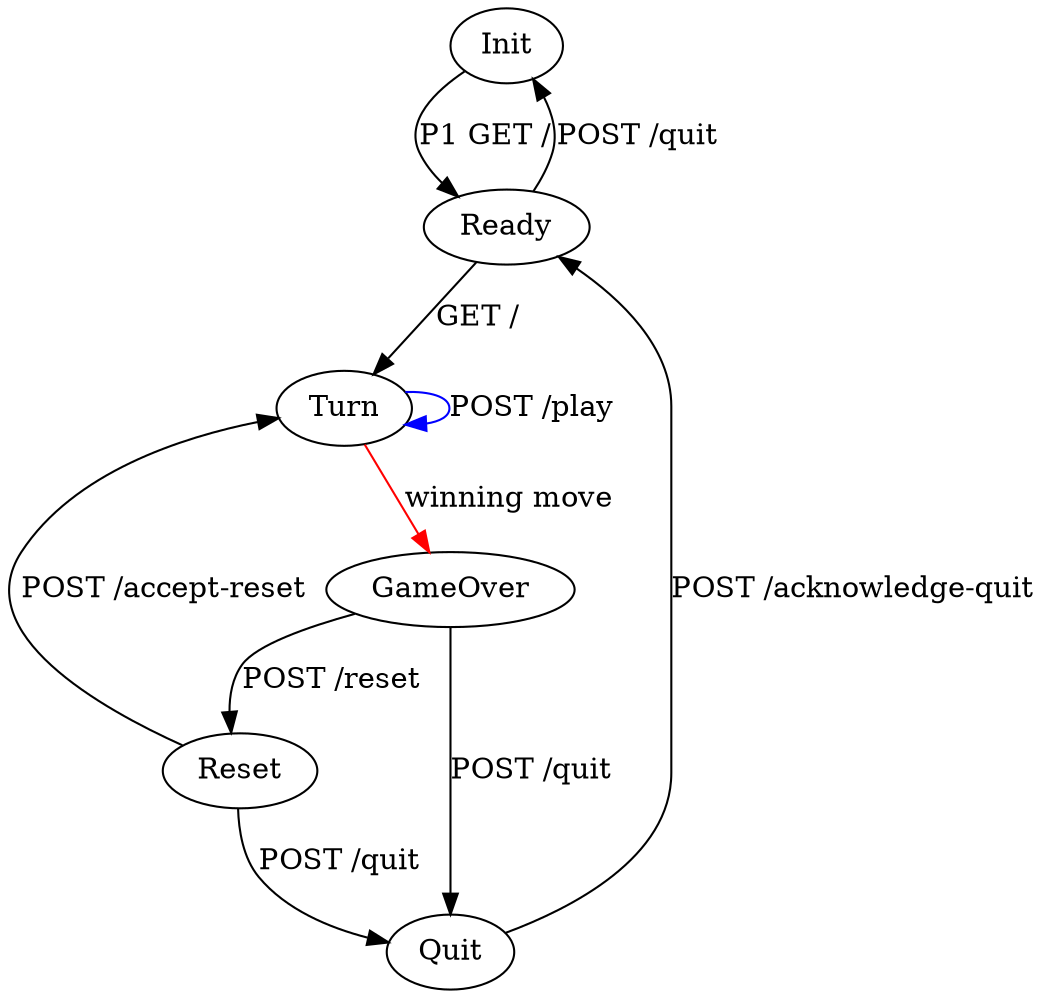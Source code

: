 digraph {
Init -> Ready[label="P1 GET /"];
Ready -> Turn[label="GET /"];
Ready -> Init[label="POST /quit"];
Turn -> Turn[label="POST /play", color="blue"];
Turn -> GameOver[label="winning move", color="red"];
GameOver -> Reset[label="POST /reset"];
GameOver -> Quit[label="POST /quit"];
Reset -> Turn[label="POST /accept-reset"];
Reset -> Quit[label="POST /quit"];
Quit -> Ready[label="POST /acknowledge-quit"];
}
